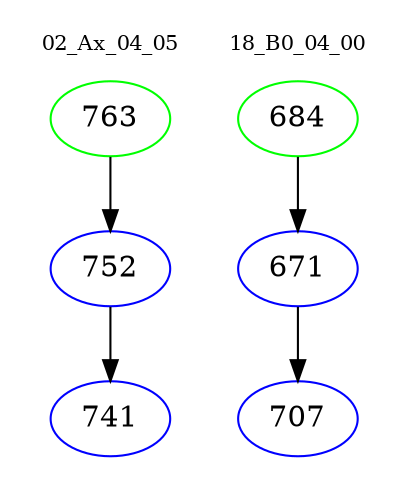 digraph{
subgraph cluster_0 {
color = white
label = "02_Ax_04_05";
fontsize=10;
T0_763 [label="763", color="green"]
T0_763 -> T0_752 [color="black"]
T0_752 [label="752", color="blue"]
T0_752 -> T0_741 [color="black"]
T0_741 [label="741", color="blue"]
}
subgraph cluster_1 {
color = white
label = "18_B0_04_00";
fontsize=10;
T1_684 [label="684", color="green"]
T1_684 -> T1_671 [color="black"]
T1_671 [label="671", color="blue"]
T1_671 -> T1_707 [color="black"]
T1_707 [label="707", color="blue"]
}
}
